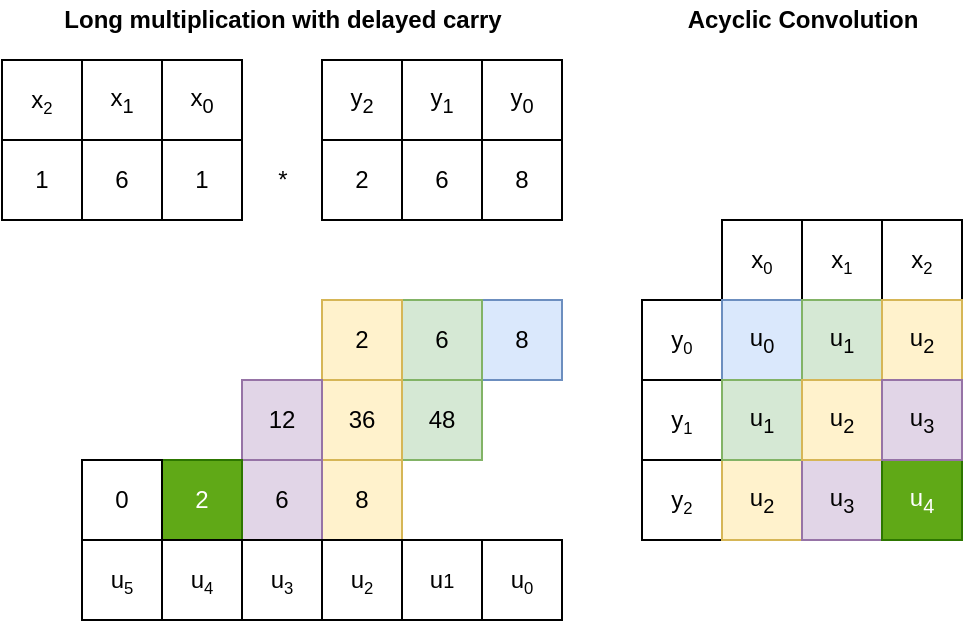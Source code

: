 <mxfile version="15.4.0" type="device"><diagram id="OTQ2Fg0JMP9u1irEHb9e" name="Page-1"><mxGraphModel dx="1113" dy="626" grid="1" gridSize="10" guides="1" tooltips="1" connect="1" arrows="1" fold="1" page="1" pageScale="1" pageWidth="1169" pageHeight="827" math="0" shadow="0"><root><mxCell id="0"/><mxCell id="1" parent="0"/><mxCell id="xiXwAwdVIvJ3VxMB4cHt-13" value="8" style="rounded=0;whiteSpace=wrap;html=1;fillColor=#dae8fc;strokeColor=#6c8ebf;" parent="1" vertex="1"><mxGeometry x="640" y="360" width="40" height="40" as="geometry"/></mxCell><mxCell id="xiXwAwdVIvJ3VxMB4cHt-14" value="6" style="rounded=0;whiteSpace=wrap;html=1;fillColor=#d5e8d4;strokeColor=#82b366;" parent="1" vertex="1"><mxGeometry x="600" y="360" width="40" height="40" as="geometry"/></mxCell><mxCell id="xiXwAwdVIvJ3VxMB4cHt-15" value="2" style="rounded=0;whiteSpace=wrap;html=1;fillColor=#fff2cc;strokeColor=#d6b656;" parent="1" vertex="1"><mxGeometry x="560" y="360" width="40" height="40" as="geometry"/></mxCell><mxCell id="xiXwAwdVIvJ3VxMB4cHt-16" value="48" style="rounded=0;whiteSpace=wrap;html=1;fillColor=#d5e8d4;strokeColor=#82b366;" parent="1" vertex="1"><mxGeometry x="600" y="400" width="40" height="40" as="geometry"/></mxCell><mxCell id="xiXwAwdVIvJ3VxMB4cHt-17" value="36" style="rounded=0;whiteSpace=wrap;html=1;fillColor=#fff2cc;strokeColor=#d6b656;" parent="1" vertex="1"><mxGeometry x="560" y="400" width="40" height="40" as="geometry"/></mxCell><mxCell id="xiXwAwdVIvJ3VxMB4cHt-18" value="12" style="rounded=0;whiteSpace=wrap;html=1;fillColor=#e1d5e7;strokeColor=#9673a6;" parent="1" vertex="1"><mxGeometry x="520" y="400" width="40" height="40" as="geometry"/></mxCell><mxCell id="xiXwAwdVIvJ3VxMB4cHt-19" value="8" style="rounded=0;whiteSpace=wrap;html=1;fillColor=#fff2cc;strokeColor=#d6b656;" parent="1" vertex="1"><mxGeometry x="560" y="440" width="40" height="40" as="geometry"/></mxCell><mxCell id="xiXwAwdVIvJ3VxMB4cHt-20" value="6" style="rounded=0;whiteSpace=wrap;html=1;fillColor=#e1d5e7;strokeColor=#9673a6;" parent="1" vertex="1"><mxGeometry x="520" y="440" width="40" height="40" as="geometry"/></mxCell><mxCell id="xiXwAwdVIvJ3VxMB4cHt-21" value="2" style="rounded=0;whiteSpace=wrap;html=1;fillColor=#60a917;strokeColor=#2D7600;fontColor=#ffffff;" parent="1" vertex="1"><mxGeometry x="480" y="440" width="40" height="40" as="geometry"/></mxCell><mxCell id="ksz3lr9NiNHGiototOUo-1" value="x&lt;span style=&quot;font-size: 10px&quot;&gt;&lt;sub&gt;0&lt;/sub&gt;&lt;/span&gt;" style="rounded=0;whiteSpace=wrap;html=1;" parent="1" vertex="1"><mxGeometry x="760" y="320" width="40" height="40" as="geometry"/></mxCell><mxCell id="ksz3lr9NiNHGiototOUo-2" value="&lt;span&gt;x&lt;/span&gt;&lt;span style=&quot;font-size: 10px&quot;&gt;&lt;sub&gt;1&lt;/sub&gt;&lt;/span&gt;" style="rounded=0;whiteSpace=wrap;html=1;" parent="1" vertex="1"><mxGeometry x="800" y="320" width="40" height="40" as="geometry"/></mxCell><mxCell id="ksz3lr9NiNHGiototOUo-3" value="&lt;span&gt;x&lt;/span&gt;&lt;span style=&quot;font-size: 10px&quot;&gt;&lt;sub&gt;2&lt;/sub&gt;&lt;/span&gt;" style="rounded=0;whiteSpace=wrap;html=1;" parent="1" vertex="1"><mxGeometry x="840" y="320" width="40" height="40" as="geometry"/></mxCell><mxCell id="ksz3lr9NiNHGiototOUo-4" value="y&lt;span style=&quot;font-size: 10px&quot;&gt;&lt;sub&gt;0&lt;/sub&gt;&lt;/span&gt;" style="rounded=0;whiteSpace=wrap;html=1;" parent="1" vertex="1"><mxGeometry x="720" y="360" width="40" height="40" as="geometry"/></mxCell><mxCell id="ksz3lr9NiNHGiototOUo-5" value="&lt;span&gt;y&lt;/span&gt;&lt;span style=&quot;font-size: 10px&quot;&gt;&lt;sub&gt;1&lt;/sub&gt;&lt;/span&gt;" style="rounded=0;whiteSpace=wrap;html=1;" parent="1" vertex="1"><mxGeometry x="720" y="400" width="40" height="40" as="geometry"/></mxCell><mxCell id="ksz3lr9NiNHGiototOUo-6" value="&lt;span&gt;y&lt;/span&gt;&lt;span style=&quot;font-size: 10px&quot;&gt;&lt;sub&gt;2&lt;/sub&gt;&lt;/span&gt;" style="rounded=0;whiteSpace=wrap;html=1;" parent="1" vertex="1"><mxGeometry x="720" y="440" width="40" height="40" as="geometry"/></mxCell><mxCell id="ksz3lr9NiNHGiototOUo-7" value="&lt;span style=&quot;font-size: 12px&quot;&gt;u&lt;/span&gt;&lt;sub&gt;0&lt;/sub&gt;" style="rounded=0;whiteSpace=wrap;html=1;" parent="1" vertex="1"><mxGeometry x="760" y="360" width="40" height="40" as="geometry"/></mxCell><mxCell id="ksz3lr9NiNHGiototOUo-8" value="&lt;b&gt;Acyclic Convolution&lt;/b&gt;" style="text;html=1;align=center;verticalAlign=middle;resizable=0;points=[];autosize=1;strokeColor=none;fillColor=none;" parent="1" vertex="1"><mxGeometry x="735" y="210" width="130" height="20" as="geometry"/></mxCell><mxCell id="ksz3lr9NiNHGiototOUo-9" value="&lt;span style=&quot;font-size: 12px&quot;&gt;u&lt;/span&gt;&lt;sub&gt;1&lt;/sub&gt;" style="rounded=0;whiteSpace=wrap;html=1;" parent="1" vertex="1"><mxGeometry x="800" y="360" width="40" height="40" as="geometry"/></mxCell><mxCell id="ksz3lr9NiNHGiototOUo-10" value="&lt;span style=&quot;font-size: 12px&quot;&gt;u&lt;/span&gt;&lt;sub&gt;1&lt;/sub&gt;" style="rounded=0;whiteSpace=wrap;html=1;" parent="1" vertex="1"><mxGeometry x="760" y="400" width="40" height="40" as="geometry"/></mxCell><mxCell id="ksz3lr9NiNHGiototOUo-11" value="&lt;span style=&quot;font-size: 12px&quot;&gt;u&lt;/span&gt;&lt;sub&gt;2&lt;/sub&gt;" style="rounded=0;whiteSpace=wrap;html=1;" parent="1" vertex="1"><mxGeometry x="840" y="360" width="40" height="40" as="geometry"/></mxCell><mxCell id="ksz3lr9NiNHGiototOUo-12" value="&lt;span style=&quot;font-size: 12px&quot;&gt;u&lt;/span&gt;&lt;sub&gt;2&lt;/sub&gt;" style="rounded=0;whiteSpace=wrap;html=1;" parent="1" vertex="1"><mxGeometry x="800" y="400" width="40" height="40" as="geometry"/></mxCell><mxCell id="ksz3lr9NiNHGiototOUo-13" value="&lt;span style=&quot;font-size: 12px&quot;&gt;u&lt;/span&gt;&lt;sub&gt;2&lt;/sub&gt;" style="rounded=0;whiteSpace=wrap;html=1;fillColor=#fff2cc;strokeColor=#d6b656;" parent="1" vertex="1"><mxGeometry x="760" y="440" width="40" height="40" as="geometry"/></mxCell><mxCell id="ksz3lr9NiNHGiototOUo-14" value="&lt;span style=&quot;font-size: 12px&quot;&gt;u&lt;/span&gt;&lt;sub&gt;3&lt;/sub&gt;" style="rounded=0;whiteSpace=wrap;html=1;" parent="1" vertex="1"><mxGeometry x="840" y="400" width="40" height="40" as="geometry"/></mxCell><mxCell id="ksz3lr9NiNHGiototOUo-15" value="&lt;span style=&quot;font-size: 12px&quot;&gt;u&lt;/span&gt;&lt;sub&gt;3&lt;/sub&gt;" style="rounded=0;whiteSpace=wrap;html=1;fillColor=#e1d5e7;strokeColor=#9673a6;" parent="1" vertex="1"><mxGeometry x="800" y="440" width="40" height="40" as="geometry"/></mxCell><mxCell id="ksz3lr9NiNHGiototOUo-16" value="&lt;span style=&quot;font-size: 12px&quot;&gt;u&lt;/span&gt;&lt;sub&gt;4&lt;/sub&gt;" style="rounded=0;whiteSpace=wrap;html=1;fillColor=#60a917;strokeColor=#2D7600;fontColor=#ffffff;" parent="1" vertex="1"><mxGeometry x="840" y="440" width="40" height="40" as="geometry"/></mxCell><mxCell id="3Y88LiUuI-dOUg57bKFK-31" value="1" style="rounded=0;whiteSpace=wrap;html=1;" parent="1" vertex="1"><mxGeometry x="400" y="280" width="40" height="40" as="geometry"/></mxCell><mxCell id="3Y88LiUuI-dOUg57bKFK-32" value="6" style="rounded=0;whiteSpace=wrap;html=1;" parent="1" vertex="1"><mxGeometry x="440" y="280" width="40" height="40" as="geometry"/></mxCell><mxCell id="3Y88LiUuI-dOUg57bKFK-33" value="1" style="rounded=0;whiteSpace=wrap;html=1;" parent="1" vertex="1"><mxGeometry x="480" y="280" width="40" height="40" as="geometry"/></mxCell><mxCell id="3Y88LiUuI-dOUg57bKFK-34" value="&lt;b&gt;Long multiplication with delayed carry&lt;/b&gt;" style="text;html=1;align=center;verticalAlign=middle;resizable=0;points=[];autosize=1;strokeColor=none;fillColor=none;" parent="1" vertex="1"><mxGeometry x="425" y="210" width="230" height="20" as="geometry"/></mxCell><mxCell id="3Y88LiUuI-dOUg57bKFK-35" value="2" style="rounded=0;whiteSpace=wrap;html=1;" parent="1" vertex="1"><mxGeometry x="560" y="280" width="40" height="40" as="geometry"/></mxCell><mxCell id="3Y88LiUuI-dOUg57bKFK-36" value="6" style="rounded=0;whiteSpace=wrap;html=1;" parent="1" vertex="1"><mxGeometry x="600" y="280" width="40" height="40" as="geometry"/></mxCell><mxCell id="3Y88LiUuI-dOUg57bKFK-37" value="8" style="rounded=0;whiteSpace=wrap;html=1;" parent="1" vertex="1"><mxGeometry x="640" y="280" width="40" height="40" as="geometry"/></mxCell><mxCell id="3Y88LiUuI-dOUg57bKFK-38" value="*" style="text;html=1;align=center;verticalAlign=middle;resizable=0;points=[];autosize=1;strokeColor=none;fillColor=none;" parent="1" vertex="1"><mxGeometry x="530" y="290" width="20" height="20" as="geometry"/></mxCell><mxCell id="xxAU0rHGBCQrKK6e4Cpk-1" value="x&lt;span style=&quot;font-size: 10px&quot;&gt;&lt;sub&gt;2&lt;/sub&gt;&lt;/span&gt;" style="rounded=0;whiteSpace=wrap;html=1;" vertex="1" parent="1"><mxGeometry x="400" y="240" width="40" height="40" as="geometry"/></mxCell><mxCell id="xxAU0rHGBCQrKK6e4Cpk-2" value="x&lt;sub&gt;1&lt;/sub&gt;" style="rounded=0;whiteSpace=wrap;html=1;" vertex="1" parent="1"><mxGeometry x="440" y="240" width="40" height="40" as="geometry"/></mxCell><mxCell id="xxAU0rHGBCQrKK6e4Cpk-3" value="x&lt;sub&gt;0&lt;/sub&gt;" style="rounded=0;whiteSpace=wrap;html=1;" vertex="1" parent="1"><mxGeometry x="480" y="240" width="40" height="40" as="geometry"/></mxCell><mxCell id="xxAU0rHGBCQrKK6e4Cpk-4" value="y&lt;sub&gt;2&lt;/sub&gt;" style="rounded=0;whiteSpace=wrap;html=1;" vertex="1" parent="1"><mxGeometry x="560" y="240" width="40" height="40" as="geometry"/></mxCell><mxCell id="xxAU0rHGBCQrKK6e4Cpk-5" value="y&lt;sub&gt;1&lt;/sub&gt;" style="rounded=0;whiteSpace=wrap;html=1;" vertex="1" parent="1"><mxGeometry x="600" y="240" width="40" height="40" as="geometry"/></mxCell><mxCell id="xxAU0rHGBCQrKK6e4Cpk-6" value="y&lt;sub&gt;0&lt;/sub&gt;" style="rounded=0;whiteSpace=wrap;html=1;" vertex="1" parent="1"><mxGeometry x="640" y="240" width="40" height="40" as="geometry"/></mxCell><mxCell id="xxAU0rHGBCQrKK6e4Cpk-8" value="u&lt;span style=&quot;font-size: 10px&quot;&gt;&lt;sub&gt;4&lt;/sub&gt;&lt;/span&gt;" style="rounded=0;whiteSpace=wrap;html=1;" vertex="1" parent="1"><mxGeometry x="480" y="480" width="40" height="40" as="geometry"/></mxCell><mxCell id="xxAU0rHGBCQrKK6e4Cpk-9" value="u&lt;span style=&quot;font-size: 10px&quot;&gt;&lt;sub&gt;3&lt;/sub&gt;&lt;/span&gt;" style="rounded=0;whiteSpace=wrap;html=1;" vertex="1" parent="1"><mxGeometry x="520" y="480" width="40" height="40" as="geometry"/></mxCell><mxCell id="xxAU0rHGBCQrKK6e4Cpk-10" value="u&lt;span style=&quot;font-size: 10px&quot;&gt;&lt;sub&gt;2&lt;/sub&gt;&lt;/span&gt;" style="rounded=0;whiteSpace=wrap;html=1;" vertex="1" parent="1"><mxGeometry x="560" y="480" width="40" height="40" as="geometry"/></mxCell><mxCell id="xxAU0rHGBCQrKK6e4Cpk-11" value="u&lt;span style=&quot;font-size: 10px&quot;&gt;1&lt;/span&gt;" style="rounded=0;whiteSpace=wrap;html=1;" vertex="1" parent="1"><mxGeometry x="600" y="480" width="40" height="40" as="geometry"/></mxCell><mxCell id="xxAU0rHGBCQrKK6e4Cpk-12" value="u&lt;span style=&quot;font-size: 10px&quot;&gt;&lt;sub&gt;0&lt;/sub&gt;&lt;/span&gt;" style="rounded=0;whiteSpace=wrap;html=1;" vertex="1" parent="1"><mxGeometry x="640" y="480" width="40" height="40" as="geometry"/></mxCell><mxCell id="xxAU0rHGBCQrKK6e4Cpk-13" value="&lt;span style=&quot;font-size: 12px&quot;&gt;u&lt;/span&gt;&lt;sub&gt;0&lt;/sub&gt;" style="rounded=0;whiteSpace=wrap;html=1;fillColor=#dae8fc;strokeColor=#6c8ebf;" vertex="1" parent="1"><mxGeometry x="760" y="360" width="40" height="40" as="geometry"/></mxCell><mxCell id="xxAU0rHGBCQrKK6e4Cpk-14" value="&lt;span style=&quot;font-size: 12px&quot;&gt;u&lt;/span&gt;&lt;sub&gt;1&lt;/sub&gt;" style="rounded=0;whiteSpace=wrap;html=1;fillColor=#d5e8d4;strokeColor=#82b366;" vertex="1" parent="1"><mxGeometry x="800" y="360" width="40" height="40" as="geometry"/></mxCell><mxCell id="xxAU0rHGBCQrKK6e4Cpk-15" value="&lt;span style=&quot;font-size: 12px&quot;&gt;u&lt;/span&gt;&lt;sub&gt;1&lt;/sub&gt;" style="rounded=0;whiteSpace=wrap;html=1;fillColor=#d5e8d4;strokeColor=#82b366;" vertex="1" parent="1"><mxGeometry x="760" y="400" width="40" height="40" as="geometry"/></mxCell><mxCell id="xxAU0rHGBCQrKK6e4Cpk-16" value="&lt;span style=&quot;font-size: 12px&quot;&gt;u&lt;/span&gt;&lt;sub&gt;2&lt;/sub&gt;" style="rounded=0;whiteSpace=wrap;html=1;fillColor=#fff2cc;strokeColor=#d6b656;" vertex="1" parent="1"><mxGeometry x="800" y="400" width="40" height="40" as="geometry"/></mxCell><mxCell id="xxAU0rHGBCQrKK6e4Cpk-17" value="&lt;span style=&quot;font-size: 12px&quot;&gt;u&lt;/span&gt;&lt;sub&gt;2&lt;/sub&gt;" style="rounded=0;whiteSpace=wrap;html=1;fillColor=#fff2cc;strokeColor=#d6b656;" vertex="1" parent="1"><mxGeometry x="840" y="360" width="40" height="40" as="geometry"/></mxCell><mxCell id="xxAU0rHGBCQrKK6e4Cpk-18" value="&lt;span style=&quot;font-size: 12px&quot;&gt;u&lt;/span&gt;&lt;sub&gt;3&lt;/sub&gt;" style="rounded=0;whiteSpace=wrap;html=1;fillColor=#e1d5e7;strokeColor=#9673a6;" vertex="1" parent="1"><mxGeometry x="840" y="400" width="40" height="40" as="geometry"/></mxCell><mxCell id="xxAU0rHGBCQrKK6e4Cpk-19" value="0" style="rounded=0;whiteSpace=wrap;html=1;" vertex="1" parent="1"><mxGeometry x="440" y="440" width="40" height="40" as="geometry"/></mxCell><mxCell id="xxAU0rHGBCQrKK6e4Cpk-20" value="u&lt;span style=&quot;font-size: 10px&quot;&gt;&lt;sub&gt;5&lt;/sub&gt;&lt;/span&gt;" style="rounded=0;whiteSpace=wrap;html=1;" vertex="1" parent="1"><mxGeometry x="440" y="480" width="40" height="40" as="geometry"/></mxCell></root></mxGraphModel></diagram></mxfile>